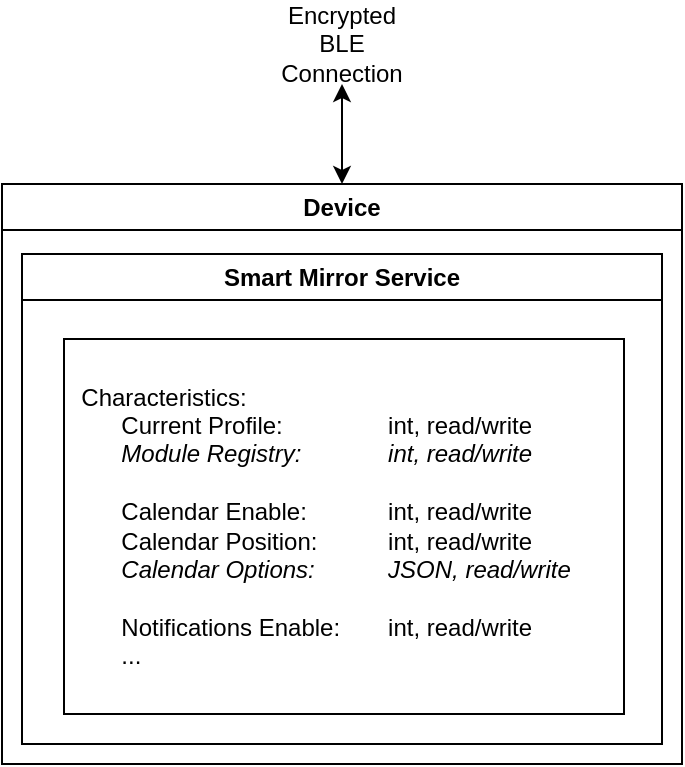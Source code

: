 <mxfile version="24.4.14" type="device">
  <diagram name="Page-1" id="DdN8gcbU7JunrORzqN6u">
    <mxGraphModel dx="836" dy="1576" grid="1" gridSize="10" guides="1" tooltips="1" connect="1" arrows="1" fold="1" page="1" pageScale="1" pageWidth="850" pageHeight="1100" math="0" shadow="0">
      <root>
        <mxCell id="0" />
        <mxCell id="1" parent="0" />
        <mxCell id="vSsWBTN-UY_8RYTxE0du-6" value="" style="edgeStyle=orthogonalEdgeStyle;rounded=0;orthogonalLoop=1;jettySize=auto;html=1;startArrow=classic;startFill=1;" edge="1" parent="1" source="vSsWBTN-UY_8RYTxE0du-2" target="vSsWBTN-UY_8RYTxE0du-5">
          <mxGeometry relative="1" as="geometry" />
        </mxCell>
        <mxCell id="vSsWBTN-UY_8RYTxE0du-2" value="&lt;div&gt;Device&lt;/div&gt;" style="swimlane;whiteSpace=wrap;html=1;" vertex="1" parent="1">
          <mxGeometry x="110" y="90" width="340" height="290" as="geometry" />
        </mxCell>
        <mxCell id="vSsWBTN-UY_8RYTxE0du-3" value="Smart Mirror Service" style="swimlane;whiteSpace=wrap;html=1;" vertex="1" parent="vSsWBTN-UY_8RYTxE0du-2">
          <mxGeometry x="10" y="35" width="320" height="245" as="geometry" />
        </mxCell>
        <mxCell id="vSsWBTN-UY_8RYTxE0du-4" value="&lt;div&gt;&lt;span style=&quot;white-space: pre;&quot;&gt;  Characteristics:&lt;/span&gt;&lt;/div&gt;&lt;span style=&quot;white-space: pre;&quot;&gt;&#x9;&lt;/span&gt;Current Profile: &lt;span style=&quot;white-space: pre;&quot;&gt;&#x9;&lt;/span&gt;&lt;span style=&quot;white-space: pre;&quot;&gt;&#x9;&lt;/span&gt;int, read/write&lt;div&gt;&lt;span style=&quot;white-space: pre;&quot;&gt;&#x9;&lt;i&gt;Module Registry:&lt;span style=&quot;white-space: pre;&quot;&gt;&#x9;&lt;/span&gt;&lt;span style=&quot;white-space: pre;&quot;&gt;&#x9;int, read/write&lt;/span&gt;&lt;/i&gt;&lt;/span&gt;&lt;br&gt;&lt;div&gt;&lt;br&gt;&lt;div&gt;&lt;span style=&quot;white-space: pre;&quot;&gt;&#x9;Calendar Enable:   &lt;span style=&quot;white-space: pre;&quot;&gt;&#x9;&lt;/span&gt;&lt;span style=&quot;white-space: pre;&quot;&gt;&#x9;&lt;/span&gt;int, read/write&lt;/span&gt;&lt;br&gt;&lt;/div&gt;&lt;div&gt;&lt;span style=&quot;white-space: pre;&quot;&gt;&lt;span style=&quot;white-space: pre;&quot;&gt;&#x9;Calendar Position:    &lt;span style=&quot;white-space: pre;&quot;&gt;&#x9;&lt;/span&gt;int, read/write&lt;/span&gt;&lt;br&gt;&lt;/span&gt;&lt;/div&gt;&lt;div&gt;&lt;span style=&quot;white-space: pre;&quot;&gt;&lt;span style=&quot;white-space: pre;&quot;&gt;&lt;span style=&quot;white-space: pre;&quot;&gt;&#x9;&lt;i&gt;Calendar Options: &lt;span style=&quot;white-space: pre;&quot;&gt;&#x9;&lt;span style=&quot;white-space: pre;&quot;&gt;&#x9;&lt;/span&gt;&lt;/span&gt;JSON, read/write&lt;/i&gt;&lt;/span&gt;&lt;br&gt;&lt;/span&gt;&lt;/span&gt;&lt;/div&gt;&lt;div&gt;&lt;span style=&quot;white-space: pre;&quot;&gt;&lt;span style=&quot;white-space: pre;&quot;&gt;&lt;span style=&quot;white-space: pre;&quot;&gt;&lt;span style=&quot;white-space: pre;&quot;&gt;&lt;i&gt;&#x9;&lt;/i&gt;&lt;/span&gt;&lt;/span&gt;&lt;/span&gt;&lt;/span&gt;&lt;/div&gt;&lt;div&gt;&lt;span style=&quot;white-space: pre;&quot;&gt;&lt;span style=&quot;white-space: pre;&quot;&gt;&lt;span style=&quot;white-space: pre;&quot;&gt;&lt;span style=&quot;white-space: pre;&quot;&gt;&lt;span style=&quot;white-space: pre;&quot;&gt;&#x9;&lt;/span&gt;Notifications Enable: &lt;span style=&quot;white-space: pre;&quot;&gt;&#x9;&lt;/span&gt;int, read/write&lt;/span&gt;&lt;i&gt;&lt;br&gt;&lt;/i&gt;&lt;/span&gt;&lt;/span&gt;&lt;/span&gt;&lt;/div&gt;&lt;div&gt;&lt;span style=&quot;white-space: pre;&quot;&gt;&lt;span style=&quot;white-space: pre;&quot;&gt;&lt;span style=&quot;white-space: pre;&quot;&gt;&lt;span style=&quot;white-space: pre;&quot;&gt;&lt;span style=&quot;white-space: pre;&quot;&gt;&#x9;...&lt;/span&gt;&lt;br&gt;&lt;/span&gt;&lt;/span&gt;&lt;/span&gt;&lt;/span&gt;&lt;/div&gt;&lt;/div&gt;&lt;/div&gt;" style="rounded=0;whiteSpace=wrap;html=1;align=left;" vertex="1" parent="vSsWBTN-UY_8RYTxE0du-3">
          <mxGeometry x="21" y="42.5" width="280" height="187.5" as="geometry" />
        </mxCell>
        <mxCell id="vSsWBTN-UY_8RYTxE0du-5" value="Encrypted BLE Connection" style="text;html=1;align=center;verticalAlign=middle;whiteSpace=wrap;rounded=0;" vertex="1" parent="1">
          <mxGeometry x="240" width="80" height="40" as="geometry" />
        </mxCell>
      </root>
    </mxGraphModel>
  </diagram>
</mxfile>
